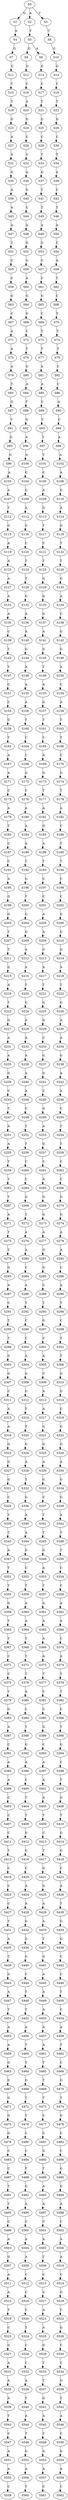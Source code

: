 strict digraph  {
	S0 -> S1 [ label = G ];
	S0 -> S2 [ label = A ];
	S0 -> S3 [ label = T ];
	S1 -> S4 [ label = A ];
	S2 -> S5 [ label = T ];
	S3 -> S6 [ label = T ];
	S4 -> S7 [ label = G ];
	S5 -> S8 [ label = G ];
	S5 -> S9 [ label = A ];
	S6 -> S10 [ label = G ];
	S7 -> S11 [ label = C ];
	S8 -> S12 [ label = G ];
	S9 -> S13 [ label = G ];
	S10 -> S14 [ label = G ];
	S11 -> S15 [ label = T ];
	S12 -> S16 [ label = C ];
	S13 -> S17 [ label = C ];
	S14 -> S18 [ label = C ];
	S15 -> S19 [ label = T ];
	S16 -> S20 [ label = A ];
	S17 -> S21 [ label = T ];
	S18 -> S22 [ label = T ];
	S19 -> S23 [ label = G ];
	S20 -> S24 [ label = G ];
	S21 -> S25 [ label = G ];
	S22 -> S26 [ label = G ];
	S23 -> S27 [ label = A ];
	S24 -> S28 [ label = C ];
	S25 -> S29 [ label = C ];
	S26 -> S30 [ label = C ];
	S27 -> S31 [ label = A ];
	S28 -> S32 [ label = C ];
	S29 -> S33 [ label = T ];
	S30 -> S34 [ label = T ];
	S31 -> S35 [ label = G ];
	S32 -> S36 [ label = A ];
	S33 -> S37 [ label = G ];
	S34 -> S38 [ label = A ];
	S35 -> S39 [ label = A ];
	S36 -> S40 [ label = G ];
	S37 -> S41 [ label = T ];
	S38 -> S42 [ label = C ];
	S39 -> S43 [ label = A ];
	S40 -> S44 [ label = C ];
	S41 -> S45 [ label = T ];
	S42 -> S46 [ label = T ];
	S43 -> S47 [ label = A ];
	S44 -> S48 [ label = A ];
	S45 -> S49 [ label = A ];
	S46 -> S50 [ label = A ];
	S47 -> S51 [ label = T ];
	S48 -> S52 [ label = G ];
	S49 -> S53 [ label = G ];
	S50 -> S54 [ label = C ];
	S51 -> S55 [ label = C ];
	S52 -> S56 [ label = G ];
	S53 -> S57 [ label = C ];
	S54 -> S58 [ label = A ];
	S55 -> S59 [ label = C ];
	S56 -> S60 [ label = A ];
	S57 -> S61 [ label = C ];
	S58 -> S62 [ label = T ];
	S59 -> S63 [ label = G ];
	S60 -> S64 [ label = G ];
	S61 -> S65 [ label = G ];
	S62 -> S66 [ label = C ];
	S63 -> S67 [ label = C ];
	S64 -> S68 [ label = G ];
	S65 -> S69 [ label = C ];
	S66 -> S70 [ label = T ];
	S67 -> S71 [ label = A ];
	S68 -> S72 [ label = C ];
	S69 -> S73 [ label = T ];
	S70 -> S74 [ label = T ];
	S71 -> S75 [ label = A ];
	S72 -> S76 [ label = T ];
	S73 -> S77 [ label = T ];
	S74 -> S78 [ label = T ];
	S75 -> S79 [ label = A ];
	S76 -> S80 [ label = G ];
	S77 -> S81 [ label = A ];
	S78 -> S82 [ label = C ];
	S79 -> S83 [ label = T ];
	S80 -> S84 [ label = A ];
	S81 -> S85 [ label = A ];
	S82 -> S86 [ label = C ];
	S83 -> S87 [ label = G ];
	S84 -> S88 [ label = T ];
	S85 -> S89 [ label = C ];
	S86 -> S90 [ label = A ];
	S87 -> S91 [ label = T ];
	S88 -> S92 [ label = G ];
	S89 -> S93 [ label = T ];
	S90 -> S94 [ label = C ];
	S91 -> S95 [ label = G ];
	S92 -> S96 [ label = A ];
	S93 -> S97 [ label = T ];
	S94 -> S98 [ label = A ];
	S95 -> S99 [ label = G ];
	S96 -> S100 [ label = A ];
	S97 -> S101 [ label = T ];
	S98 -> S102 [ label = A ];
	S99 -> S103 [ label = A ];
	S100 -> S104 [ label = G ];
	S101 -> S105 [ label = C ];
	S102 -> S106 [ label = A ];
	S103 -> S107 [ label = A ];
	S104 -> S108 [ label = G ];
	S105 -> S109 [ label = A ];
	S106 -> S110 [ label = G ];
	S107 -> S111 [ label = T ];
	S108 -> S112 [ label = A ];
	S109 -> S113 [ label = G ];
	S110 -> S114 [ label = A ];
	S111 -> S115 [ label = G ];
	S112 -> S116 [ label = G ];
	S113 -> S117 [ label = T ];
	S114 -> S118 [ label = G ];
	S115 -> S119 [ label = A ];
	S116 -> S120 [ label = C ];
	S117 -> S121 [ label = C ];
	S118 -> S122 [ label = T ];
	S119 -> S123 [ label = A ];
	S120 -> S124 [ label = T ];
	S121 -> S125 [ label = T ];
	S122 -> S126 [ label = T ];
	S123 -> S127 [ label = A ];
	S124 -> S128 [ label = T ];
	S125 -> S129 [ label = G ];
	S126 -> S130 [ label = G ];
	S127 -> S131 [ label = A ];
	S128 -> S132 [ label = G ];
	S129 -> S133 [ label = G ];
	S130 -> S134 [ label = A ];
	S131 -> S135 [ label = A ];
	S132 -> S136 [ label = A ];
	S133 -> S137 [ label = G ];
	S134 -> S138 [ label = C ];
	S135 -> S139 [ label = C ];
	S136 -> S140 [ label = A ];
	S137 -> S141 [ label = A ];
	S138 -> S142 [ label = G ];
	S139 -> S143 [ label = T ];
	S140 -> S144 [ label = G ];
	S141 -> S145 [ label = G ];
	S142 -> S146 [ label = G ];
	S143 -> S147 [ label = T ];
	S144 -> S148 [ label = A ];
	S145 -> S149 [ label = T ];
	S146 -> S150 [ label = A ];
	S147 -> S151 [ label = C ];
	S148 -> S152 [ label = A ];
	S149 -> S153 [ label = A ];
	S150 -> S154 [ label = C ];
	S151 -> S155 [ label = C ];
	S152 -> S156 [ label = A ];
	S153 -> S157 [ label = G ];
	S154 -> S158 [ label = A ];
	S155 -> S159 [ label = G ];
	S156 -> S160 [ label = T ];
	S157 -> S161 [ label = T ];
	S158 -> S162 [ label = T ];
	S159 -> S163 [ label = T ];
	S160 -> S164 [ label = C ];
	S161 -> S165 [ label = C ];
	S162 -> S166 [ label = T ];
	S163 -> S167 [ label = A ];
	S164 -> S168 [ label = C ];
	S165 -> S169 [ label = A ];
	S166 -> S170 [ label = C ];
	S167 -> S171 [ label = A ];
	S168 -> S172 [ label = G ];
	S169 -> S173 [ label = G ];
	S170 -> S174 [ label = G ];
	S171 -> S175 [ label = C ];
	S172 -> S176 [ label = C ];
	S173 -> S177 [ label = T ];
	S174 -> S178 [ label = T ];
	S175 -> S179 [ label = A ];
	S176 -> S180 [ label = A ];
	S177 -> S181 [ label = A ];
	S178 -> S182 [ label = A ];
	S179 -> S183 [ label = T ];
	S180 -> S184 [ label = A ];
	S181 -> S185 [ label = G ];
	S182 -> S186 [ label = C ];
	S183 -> S187 [ label = C ];
	S184 -> S188 [ label = A ];
	S185 -> S189 [ label = A ];
	S186 -> S190 [ label = T ];
	S187 -> S191 [ label = C ];
	S188 -> S192 [ label = T ];
	S189 -> S193 [ label = T ];
	S190 -> S194 [ label = T ];
	S191 -> S195 [ label = A ];
	S192 -> S196 [ label = G ];
	S193 -> S197 [ label = C ];
	S194 -> S198 [ label = C ];
	S195 -> S199 [ label = G ];
	S196 -> S200 [ label = T ];
	S197 -> S201 [ label = C ];
	S198 -> S202 [ label = C ];
	S199 -> S203 [ label = G ];
	S200 -> S204 [ label = G ];
	S201 -> S205 [ label = A ];
	S202 -> S206 [ label = G ];
	S203 -> S207 [ label = T ];
	S204 -> S208 [ label = G ];
	S205 -> S209 [ label = A ];
	S206 -> S210 [ label = G ];
	S207 -> S211 [ label = T ];
	S208 -> S212 [ label = A ];
	S209 -> S213 [ label = G ];
	S210 -> S214 [ label = G ];
	S211 -> S215 [ label = G ];
	S212 -> S216 [ label = A ];
	S213 -> S217 [ label = A ];
	S214 -> S218 [ label = A ];
	S215 -> S219 [ label = A ];
	S216 -> S220 [ label = T ];
	S217 -> S221 [ label = T ];
	S218 -> S222 [ label = T ];
	S219 -> S223 [ label = T ];
	S220 -> S224 [ label = G ];
	S221 -> S225 [ label = G ];
	S222 -> S226 [ label = G ];
	S223 -> S227 [ label = G ];
	S224 -> S228 [ label = A ];
	S225 -> S229 [ label = G ];
	S226 -> S230 [ label = A ];
	S227 -> S231 [ label = A ];
	S228 -> S232 [ label = A ];
	S229 -> S233 [ label = C ];
	S230 -> S234 [ label = A ];
	S231 -> S235 [ label = A ];
	S232 -> S236 [ label = A ];
	S233 -> S237 [ label = G ];
	S234 -> S238 [ label = G ];
	S235 -> S239 [ label = G ];
	S236 -> S240 [ label = A ];
	S237 -> S241 [ label = G ];
	S238 -> S242 [ label = A ];
	S239 -> S243 [ label = C ];
	S240 -> S244 [ label = A ];
	S241 -> S245 [ label = C ];
	S242 -> S246 [ label = A ];
	S243 -> S247 [ label = T ];
	S244 -> S248 [ label = C ];
	S245 -> S249 [ label = G ];
	S246 -> S250 [ label = C ];
	S247 -> S251 [ label = A ];
	S248 -> S252 [ label = T ];
	S249 -> S253 [ label = A ];
	S250 -> S254 [ label = T ];
	S251 -> S255 [ label = A ];
	S252 -> S256 [ label = T ];
	S253 -> S257 [ label = G ];
	S254 -> S258 [ label = T ];
	S255 -> S259 [ label = T ];
	S256 -> S260 [ label = C ];
	S257 -> S261 [ label = C ];
	S258 -> S262 [ label = C ];
	S259 -> S263 [ label = T ];
	S260 -> S264 [ label = C ];
	S261 -> S265 [ label = A ];
	S262 -> S266 [ label = C ];
	S263 -> S267 [ label = T ];
	S264 -> S268 [ label = G ];
	S265 -> S269 [ label = G ];
	S266 -> S270 [ label = G ];
	S267 -> S271 [ label = A ];
	S268 -> S272 [ label = T ];
	S269 -> S273 [ label = G ];
	S270 -> S274 [ label = G ];
	S271 -> S275 [ label = T ];
	S272 -> S276 [ label = A ];
	S273 -> S277 [ label = A ];
	S274 -> S278 [ label = A ];
	S275 -> S279 [ label = T ];
	S276 -> S280 [ label = A ];
	S277 -> S281 [ label = G ];
	S278 -> S282 [ label = A ];
	S279 -> S283 [ label = G ];
	S280 -> S284 [ label = C ];
	S281 -> S285 [ label = G ];
	S282 -> S286 [ label = C ];
	S283 -> S287 [ label = A ];
	S284 -> S288 [ label = A ];
	S285 -> S289 [ label = C ];
	S286 -> S290 [ label = A ];
	S287 -> S291 [ label = C ];
	S288 -> S292 [ label = T ];
	S289 -> S293 [ label = T ];
	S290 -> S294 [ label = T ];
	S291 -> S295 [ label = T ];
	S292 -> S296 [ label = C ];
	S293 -> S297 [ label = G ];
	S294 -> S298 [ label = C ];
	S295 -> S299 [ label = T ];
	S296 -> S300 [ label = C ];
	S297 -> S301 [ label = C ];
	S298 -> S302 [ label = T ];
	S299 -> S303 [ label = G ];
	S300 -> S304 [ label = A ];
	S301 -> S305 [ label = A ];
	S302 -> S306 [ label = T ];
	S303 -> S307 [ label = G ];
	S304 -> S308 [ label = G ];
	S305 -> S309 [ label = C ];
	S306 -> S310 [ label = G ];
	S307 -> S311 [ label = C ];
	S308 -> S312 [ label = G ];
	S309 -> S313 [ label = A ];
	S310 -> S314 [ label = G ];
	S311 -> S315 [ label = A ];
	S312 -> S316 [ label = T ];
	S313 -> S317 [ label = A ];
	S314 -> S318 [ label = C ];
	S315 -> S319 [ label = A ];
	S316 -> S320 [ label = T ];
	S317 -> S321 [ label = G ];
	S318 -> S322 [ label = G ];
	S319 -> S323 [ label = G ];
	S320 -> S324 [ label = G ];
	S321 -> S325 [ label = G ];
	S322 -> S326 [ label = G ];
	S323 -> S327 [ label = G ];
	S324 -> S328 [ label = A ];
	S325 -> S329 [ label = A ];
	S326 -> S330 [ label = A ];
	S327 -> S331 [ label = G ];
	S328 -> S332 [ label = T ];
	S329 -> S333 [ label = G ];
	S330 -> S334 [ label = G ];
	S331 -> S335 [ label = C ];
	S332 -> S336 [ label = G ];
	S333 -> S337 [ label = C ];
	S334 -> S338 [ label = G ];
	S335 -> S339 [ label = T ];
	S336 -> S340 [ label = A ];
	S337 -> S341 [ label = T ];
	S338 -> S342 [ label = A ];
	S339 -> S343 [ label = T ];
	S340 -> S344 [ label = A ];
	S341 -> S345 [ label = T ];
	S342 -> S346 [ label = T ];
	S343 -> S347 [ label = A ];
	S344 -> S348 [ label = G ];
	S345 -> S349 [ label = G ];
	S346 -> S350 [ label = T ];
	S347 -> S351 [ label = T ];
	S348 -> S352 [ label = C ];
	S349 -> S353 [ label = A ];
	S350 -> S354 [ label = C ];
	S351 -> S355 [ label = T ];
	S352 -> S356 [ label = T ];
	S353 -> S357 [ label = T ];
	S354 -> S358 [ label = C ];
	S355 -> S359 [ label = G ];
	S356 -> S360 [ label = A ];
	S357 -> S361 [ label = G ];
	S358 -> S362 [ label = A ];
	S359 -> S363 [ label = T ];
	S360 -> S364 [ label = A ];
	S361 -> S365 [ label = A ];
	S362 -> S366 [ label = A ];
	S363 -> S367 [ label = T ];
	S364 -> S368 [ label = T ];
	S365 -> S369 [ label = A ];
	S366 -> S370 [ label = C ];
	S367 -> S371 [ label = C ];
	S368 -> S372 [ label = T ];
	S369 -> S373 [ label = A ];
	S370 -> S374 [ label = A ];
	S371 -> S375 [ label = C ];
	S372 -> S376 [ label = T ];
	S373 -> S377 [ label = T ];
	S374 -> S378 [ label = T ];
	S375 -> S379 [ label = T ];
	S376 -> S380 [ label = A ];
	S377 -> S381 [ label = C ];
	S378 -> S382 [ label = T ];
	S379 -> S383 [ label = G ];
	S380 -> S384 [ label = C ];
	S381 -> S385 [ label = C ];
	S382 -> S386 [ label = C ];
	S383 -> S387 [ label = A ];
	S384 -> S388 [ label = T ];
	S385 -> S389 [ label = G ];
	S386 -> S390 [ label = T ];
	S387 -> S391 [ label = C ];
	S388 -> S392 [ label = G ];
	S389 -> S393 [ label = C ];
	S390 -> S394 [ label = G ];
	S391 -> S395 [ label = A ];
	S392 -> S396 [ label = A ];
	S393 -> S397 [ label = A ];
	S394 -> S398 [ label = C ];
	S395 -> S399 [ label = A ];
	S396 -> S400 [ label = C ];
	S397 -> S401 [ label = A ];
	S398 -> S402 [ label = T ];
	S399 -> S403 [ label = C ];
	S400 -> S404 [ label = T ];
	S401 -> S405 [ label = A ];
	S402 -> S406 [ label = G ];
	S403 -> S407 [ label = C ];
	S404 -> S408 [ label = T ];
	S405 -> S409 [ label = T ];
	S406 -> S410 [ label = T ];
	S407 -> S411 [ label = C ];
	S408 -> S412 [ label = G ];
	S409 -> S413 [ label = C ];
	S410 -> S414 [ label = G ];
	S411 -> S415 [ label = T ];
	S412 -> S416 [ label = G ];
	S413 -> S417 [ label = T ];
	S414 -> S418 [ label = G ];
	S415 -> S419 [ label = C ];
	S416 -> S420 [ label = C ];
	S417 -> S421 [ label = G ];
	S418 -> S422 [ label = C ];
	S419 -> S423 [ label = C ];
	S420 -> S424 [ label = A ];
	S421 -> S425 [ label = G ];
	S422 -> S426 [ label = A ];
	S423 -> S427 [ label = C ];
	S424 -> S428 [ label = A ];
	S425 -> S429 [ label = A ];
	S426 -> S430 [ label = T ];
	S427 -> S431 [ label = T ];
	S428 -> S432 [ label = G ];
	S429 -> S433 [ label = A ];
	S430 -> S434 [ label = G ];
	S431 -> S435 [ label = A ];
	S432 -> S436 [ label = G ];
	S433 -> S437 [ label = T ];
	S434 -> S438 [ label = G ];
	S435 -> S439 [ label = T ];
	S436 -> S440 [ label = G ];
	S437 -> S441 [ label = G ];
	S438 -> S442 [ label = C ];
	S439 -> S443 [ label = G ];
	S440 -> S444 [ label = C ];
	S441 -> S445 [ label = A ];
	S442 -> S446 [ label = C ];
	S443 -> S447 [ label = A ];
	S444 -> S448 [ label = T ];
	S445 -> S449 [ label = A ];
	S446 -> S450 [ label = T ];
	S447 -> S451 [ label = T ];
	S448 -> S452 [ label = T ];
	S449 -> S453 [ label = A ];
	S450 -> S454 [ label = C ];
	S451 -> S455 [ label = A ];
	S452 -> S456 [ label = A ];
	S453 -> S457 [ label = A ];
	S454 -> S458 [ label = A ];
	S455 -> S459 [ label = A ];
	S456 -> S460 [ label = T ];
	S457 -> S461 [ label = A ];
	S458 -> S462 [ label = T ];
	S459 -> S463 [ label = G ];
	S460 -> S464 [ label = T ];
	S461 -> S465 [ label = T ];
	S462 -> S466 [ label = C ];
	S463 -> S467 [ label = G ];
	S464 -> S468 [ label = G ];
	S465 -> S469 [ label = T ];
	S466 -> S470 [ label = G ];
	S467 -> S471 [ label = G ];
	S468 -> S472 [ label = T ];
	S469 -> S473 [ label = T ];
	S470 -> S474 [ label = T ];
	S471 -> S475 [ label = G ];
	S472 -> S476 [ label = T ];
	S473 -> S477 [ label = C ];
	S474 -> S478 [ label = G ];
	S475 -> S479 [ label = G ];
	S476 -> S480 [ label = C ];
	S477 -> S481 [ label = C ];
	S478 -> S482 [ label = C ];
	S479 -> S483 [ label = C ];
	S480 -> S484 [ label = C ];
	S481 -> S485 [ label = G ];
	S482 -> S486 [ label = C ];
	S483 -> S487 [ label = C ];
	S484 -> S488 [ label = T ];
	S485 -> S489 [ label = T ];
	S486 -> S490 [ label = G ];
	S487 -> S491 [ label = T ];
	S488 -> S492 [ label = G ];
	S489 -> S493 [ label = A ];
	S490 -> S494 [ label = G ];
	S491 -> S495 [ label = T ];
	S492 -> S496 [ label = A ];
	S493 -> S497 [ label = A ];
	S494 -> S498 [ label = A ];
	S495 -> S499 [ label = C ];
	S496 -> S500 [ label = C ];
	S497 -> S501 [ label = C ];
	S498 -> S502 [ label = C ];
	S499 -> S503 [ label = A ];
	S500 -> S504 [ label = A ];
	S501 -> S505 [ label = A ];
	S502 -> S506 [ label = A ];
	S503 -> S507 [ label = G ];
	S504 -> S508 [ label = A ];
	S505 -> S509 [ label = T ];
	S506 -> S510 [ label = A ];
	S507 -> S511 [ label = A ];
	S508 -> S512 [ label = C ];
	S509 -> S513 [ label = C ];
	S510 -> S514 [ label = C ];
	S511 -> S515 [ label = A ];
	S512 -> S516 [ label = C ];
	S513 -> S517 [ label = C ];
	S514 -> S518 [ label = G ];
	S515 -> S519 [ label = T ];
	S516 -> S520 [ label = C ];
	S517 -> S521 [ label = A ];
	S518 -> S522 [ label = C ];
	S519 -> S523 [ label = C ];
	S520 -> S524 [ label = T ];
	S521 -> S525 [ label = A ];
	S522 -> S526 [ label = G ];
	S523 -> S527 [ label = G ];
	S524 -> S528 [ label = C ];
	S525 -> S529 [ label = G ];
	S526 -> S530 [ label = C ];
	S527 -> S531 [ label = A ];
	S528 -> S532 [ label = C ];
	S529 -> S533 [ label = T ];
	S530 -> S534 [ label = C ];
	S531 -> S535 [ label = A ];
	S532 -> S536 [ label = A ];
	S533 -> S537 [ label = T ];
	S534 -> S538 [ label = G ];
	S535 -> S539 [ label = A ];
	S536 -> S540 [ label = T ];
	S537 -> S541 [ label = G ];
	S538 -> S542 [ label = T ];
	S539 -> S543 [ label = T ];
	S540 -> S544 [ label = A ];
	S541 -> S545 [ label = A ];
	S542 -> S546 [ label = A ];
	S543 -> S547 [ label = C ];
	S544 -> S548 [ label = T ];
	S545 -> S549 [ label = T ];
	S546 -> S550 [ label = C ];
	S547 -> S551 [ label = A ];
	S548 -> S552 [ label = G ];
	S549 -> S553 [ label = G ];
	S550 -> S554 [ label = G ];
	S551 -> S555 [ label = A ];
	S552 -> S556 [ label = A ];
	S553 -> S557 [ label = A ];
	S554 -> S558 [ label = A ];
	S555 -> S559 [ label = C ];
	S556 -> S560 [ label = T ];
	S557 -> S561 [ label = C ];
	S558 -> S562 [ label = C ];
}
